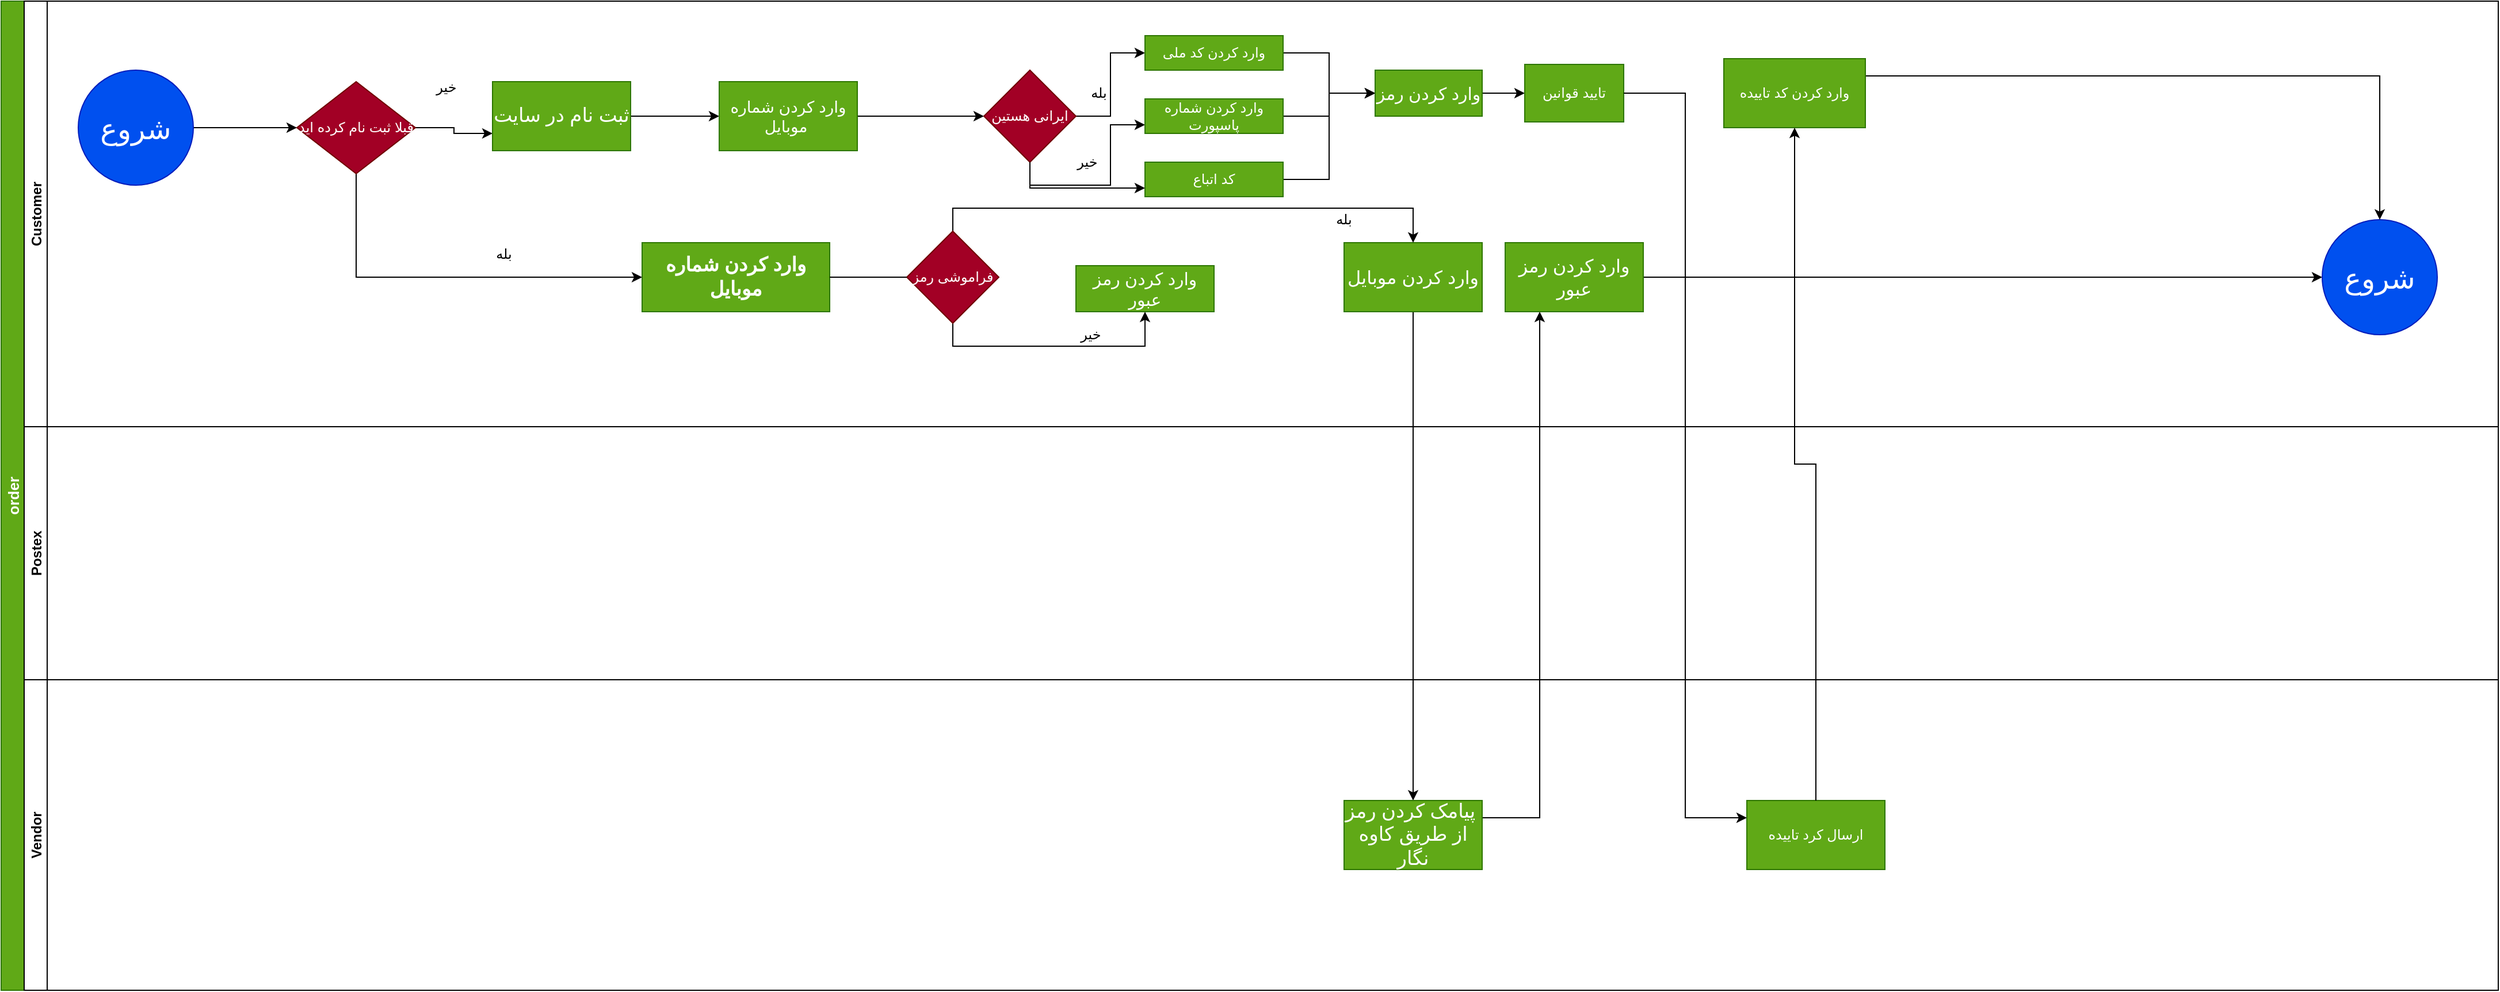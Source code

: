 <mxfile>
    <diagram id="zpSeZmU-PfWslatmxeUN" name="Page-1">
        <mxGraphModel dx="1171" dy="821" grid="1" gridSize="10" guides="1" tooltips="1" connect="1" arrows="1" fold="1" page="1" pageScale="1" pageWidth="2336" pageHeight="1654" math="0" shadow="0">
            <root>
                <mxCell id="0"/>
                <mxCell id="1" parent="0"/>
                <mxCell id="2" value="order" style="swimlane;childLayout=stackLayout;resizeParent=1;resizeParentMax=0;horizontal=0;startSize=20;horizontalStack=0;fillColor=#60a917;strokeColor=#2D7600;fontColor=#ffffff;fontSize=13;" vertex="1" parent="1">
                    <mxGeometry x="83" y="80" width="2170" height="860" as="geometry"/>
                </mxCell>
                <mxCell id="61" value="" style="edgeStyle=orthogonalEdgeStyle;rounded=0;orthogonalLoop=1;jettySize=auto;html=1;" edge="1" parent="2" source="58" target="60">
                    <mxGeometry relative="1" as="geometry"/>
                </mxCell>
                <mxCell id="63" value="" style="edgeStyle=orthogonalEdgeStyle;rounded=0;orthogonalLoop=1;jettySize=auto;html=1;" edge="1" parent="2" source="60" target="62">
                    <mxGeometry relative="1" as="geometry">
                        <Array as="points">
                            <mxPoint x="1337" y="710"/>
                        </Array>
                    </mxGeometry>
                </mxCell>
                <mxCell id="3" value="Customer" style="swimlane;startSize=20;horizontal=0;" vertex="1" parent="2">
                    <mxGeometry x="20" width="2150" height="370" as="geometry"/>
                </mxCell>
                <mxCell id="68" value="" style="edgeStyle=orthogonalEdgeStyle;rounded=0;orthogonalLoop=1;jettySize=auto;html=1;" edge="1" parent="3" source="50" target="67">
                    <mxGeometry relative="1" as="geometry"/>
                </mxCell>
                <mxCell id="50" value="&lt;font style=&quot;font-size: 25px&quot;&gt;شروع&lt;/font&gt;" style="ellipse;whiteSpace=wrap;html=1;aspect=fixed;fillColor=#0050ef;strokeColor=#001DBC;fontColor=#ffffff;" vertex="1" parent="3">
                    <mxGeometry x="47" y="60" width="100" height="100" as="geometry"/>
                </mxCell>
                <mxCell id="51" value="&lt;b&gt;&lt;font style=&quot;font-size: 17px&quot;&gt;وارد کردن شماره موبایل&lt;/font&gt;&lt;/b&gt;" style="whiteSpace=wrap;html=1;fontColor=#ffffff;strokeColor=#2D7600;fillColor=#60a917;" vertex="1" parent="3">
                    <mxGeometry x="537" y="210" width="163" height="60" as="geometry"/>
                </mxCell>
                <mxCell id="53" value="&lt;font style=&quot;font-size: 15px&quot;&gt;وارد کردن رمز عبور&lt;/font&gt;" style="whiteSpace=wrap;html=1;fontColor=#ffffff;strokeColor=#2D7600;fillColor=#60a917;" vertex="1" parent="3">
                    <mxGeometry x="914" y="230" width="120" height="40" as="geometry"/>
                </mxCell>
                <mxCell id="57" style="edgeStyle=orthogonalEdgeStyle;rounded=0;orthogonalLoop=1;jettySize=auto;html=1;exitX=0.5;exitY=1;exitDx=0;exitDy=0;entryX=0.5;entryY=1;entryDx=0;entryDy=0;" edge="1" parent="3" source="55" target="53">
                    <mxGeometry relative="1" as="geometry"/>
                </mxCell>
                <mxCell id="58" value="&lt;font style=&quot;font-size: 16px&quot;&gt;وارد کردن موبایل&lt;/font&gt;" style="whiteSpace=wrap;html=1;fontColor=#ffffff;strokeColor=#2D7600;fillColor=#60a917;" vertex="1" parent="3">
                    <mxGeometry x="1147" y="210" width="120" height="60" as="geometry"/>
                </mxCell>
                <mxCell id="132" style="edgeStyle=orthogonalEdgeStyle;rounded=0;orthogonalLoop=1;jettySize=auto;html=1;exitX=1;exitY=0.5;exitDx=0;exitDy=0;" edge="1" parent="3" source="62" target="64">
                    <mxGeometry relative="1" as="geometry"/>
                </mxCell>
                <mxCell id="62" value="&lt;font style=&quot;font-size: 16px&quot;&gt;وارد کردن رمز عبور&lt;/font&gt;" style="whiteSpace=wrap;html=1;fontColor=#ffffff;strokeColor=#2D7600;fillColor=#60a917;" vertex="1" parent="3">
                    <mxGeometry x="1287" y="210" width="120" height="60" as="geometry"/>
                </mxCell>
                <mxCell id="64" value="&lt;font style=&quot;font-size: 25px&quot;&gt;شروع&lt;/font&gt;" style="ellipse;whiteSpace=wrap;html=1;aspect=fixed;fillColor=#0050ef;strokeColor=#001DBC;fontColor=#ffffff;" vertex="1" parent="3">
                    <mxGeometry x="1997" y="190" width="100" height="100" as="geometry"/>
                </mxCell>
                <mxCell id="127" style="edgeStyle=orthogonalEdgeStyle;rounded=0;orthogonalLoop=1;jettySize=auto;html=1;exitX=0.5;exitY=1;exitDx=0;exitDy=0;entryX=0;entryY=0.5;entryDx=0;entryDy=0;" edge="1" parent="3" source="67" target="51">
                    <mxGeometry relative="1" as="geometry"/>
                </mxCell>
                <mxCell id="129" style="edgeStyle=orthogonalEdgeStyle;rounded=0;orthogonalLoop=1;jettySize=auto;html=1;exitX=1;exitY=0.5;exitDx=0;exitDy=0;entryX=0;entryY=0.75;entryDx=0;entryDy=0;" edge="1" parent="3" source="67" target="73">
                    <mxGeometry relative="1" as="geometry"/>
                </mxCell>
                <mxCell id="67" value="قبلا ثبت نام کرده اید" style="rhombus;whiteSpace=wrap;html=1;fontColor=#ffffff;strokeColor=#6F0000;fillColor=#a20025;" vertex="1" parent="3">
                    <mxGeometry x="237" y="70" width="103" height="80" as="geometry"/>
                </mxCell>
                <mxCell id="72" value="&lt;font color=&quot;#000000&quot;&gt;بله&lt;/font&gt;" style="text;html=1;strokeColor=none;fillColor=none;align=center;verticalAlign=middle;whiteSpace=wrap;rounded=0;" vertex="1" parent="3">
                    <mxGeometry x="397" y="210" width="40" height="20" as="geometry"/>
                </mxCell>
                <mxCell id="78" value="" style="edgeStyle=orthogonalEdgeStyle;rounded=0;orthogonalLoop=1;jettySize=auto;html=1;" edge="1" parent="3" source="73" target="77">
                    <mxGeometry relative="1" as="geometry"/>
                </mxCell>
                <mxCell id="73" value="&lt;font style=&quot;font-size: 17px&quot;&gt;ثبت نام در سایت&lt;/font&gt;" style="whiteSpace=wrap;html=1;fontColor=#ffffff;strokeColor=#2D7600;fillColor=#60a917;" vertex="1" parent="3">
                    <mxGeometry x="407" y="70" width="120" height="60" as="geometry"/>
                </mxCell>
                <mxCell id="82" value="" style="edgeStyle=orthogonalEdgeStyle;rounded=0;orthogonalLoop=1;jettySize=auto;html=1;" edge="1" parent="3" source="77" target="81">
                    <mxGeometry relative="1" as="geometry"/>
                </mxCell>
                <mxCell id="77" value="&lt;font style=&quot;font-size: 14px&quot;&gt;وارد کردن شماره موبایل&amp;nbsp;&lt;/font&gt;" style="whiteSpace=wrap;html=1;fontColor=#ffffff;strokeColor=#2D7600;fillColor=#60a917;" vertex="1" parent="3">
                    <mxGeometry x="604" y="70" width="120" height="60" as="geometry"/>
                </mxCell>
                <mxCell id="84" value="" style="edgeStyle=orthogonalEdgeStyle;rounded=0;orthogonalLoop=1;jettySize=auto;html=1;" edge="1" parent="3" source="81" target="83">
                    <mxGeometry relative="1" as="geometry"/>
                </mxCell>
                <mxCell id="90" style="edgeStyle=orthogonalEdgeStyle;rounded=0;orthogonalLoop=1;jettySize=auto;html=1;exitX=0.5;exitY=1;exitDx=0;exitDy=0;entryX=0;entryY=0.75;entryDx=0;entryDy=0;" edge="1" parent="3" source="81" target="86">
                    <mxGeometry relative="1" as="geometry"/>
                </mxCell>
                <mxCell id="81" value="ایرانی هستین" style="rhombus;whiteSpace=wrap;html=1;fontColor=#ffffff;strokeColor=#6F0000;fillColor=#a20025;" vertex="1" parent="3">
                    <mxGeometry x="834" y="60" width="80" height="80" as="geometry"/>
                </mxCell>
                <mxCell id="122" value="" style="edgeStyle=orthogonalEdgeStyle;rounded=0;orthogonalLoop=1;jettySize=auto;html=1;" edge="1" parent="3" source="83" target="121">
                    <mxGeometry relative="1" as="geometry"/>
                </mxCell>
                <mxCell id="83" value="وارد کردن کد ملی" style="whiteSpace=wrap;html=1;fontColor=#ffffff;strokeColor=#2D7600;fillColor=#60a917;" vertex="1" parent="3">
                    <mxGeometry x="974" y="30" width="120" height="30" as="geometry"/>
                </mxCell>
                <mxCell id="123" style="edgeStyle=orthogonalEdgeStyle;rounded=0;orthogonalLoop=1;jettySize=auto;html=1;exitX=1;exitY=0.5;exitDx=0;exitDy=0;entryX=0;entryY=0.5;entryDx=0;entryDy=0;" edge="1" parent="3" source="86" target="121">
                    <mxGeometry relative="1" as="geometry"/>
                </mxCell>
                <mxCell id="86" value="وارد کردن شماره پاسپورت" style="whiteSpace=wrap;html=1;fontColor=#ffffff;strokeColor=#2D7600;fillColor=#60a917;" vertex="1" parent="3">
                    <mxGeometry x="974" y="85" width="120" height="30" as="geometry"/>
                </mxCell>
                <mxCell id="120" value="&lt;font color=&quot;#000000&quot;&gt;خیر&lt;/font&gt;" style="text;html=1;strokeColor=none;fillColor=none;align=center;verticalAlign=middle;whiteSpace=wrap;rounded=0;" vertex="1" parent="3">
                    <mxGeometry x="904" y="130" width="40" height="20" as="geometry"/>
                </mxCell>
                <mxCell id="118" value="&lt;font color=&quot;#000000&quot;&gt;خیر&lt;/font&gt;" style="text;html=1;strokeColor=none;fillColor=none;align=center;verticalAlign=middle;whiteSpace=wrap;rounded=0;" vertex="1" parent="3">
                    <mxGeometry x="907" y="280" width="40" height="20" as="geometry"/>
                </mxCell>
                <mxCell id="126" value="" style="edgeStyle=orthogonalEdgeStyle;rounded=0;orthogonalLoop=1;jettySize=auto;html=1;" edge="1" parent="3" source="121" target="125">
                    <mxGeometry relative="1" as="geometry"/>
                </mxCell>
                <mxCell id="121" value="&lt;font style=&quot;font-size: 15px&quot;&gt;وارد کردن رمز&lt;/font&gt;" style="whiteSpace=wrap;html=1;fontColor=#ffffff;strokeColor=#2D7600;fillColor=#60a917;" vertex="1" parent="3">
                    <mxGeometry x="1174" y="60" width="93" height="40" as="geometry"/>
                </mxCell>
                <mxCell id="125" value="تایید قوانین" style="whiteSpace=wrap;html=1;fontColor=#ffffff;strokeColor=#2D7600;fillColor=#60a917;" vertex="1" parent="3">
                    <mxGeometry x="1304" y="55" width="86" height="50" as="geometry"/>
                </mxCell>
                <mxCell id="76" value="&lt;font color=&quot;#000000&quot;&gt;خیر&lt;/font&gt;" style="text;html=1;strokeColor=none;fillColor=none;align=center;verticalAlign=middle;whiteSpace=wrap;rounded=0;" vertex="1" parent="3">
                    <mxGeometry x="347" y="65" width="40" height="20" as="geometry"/>
                </mxCell>
                <mxCell id="131" style="edgeStyle=orthogonalEdgeStyle;rounded=0;orthogonalLoop=1;jettySize=auto;html=1;exitX=0.5;exitY=0;exitDx=0;exitDy=0;entryX=0.5;entryY=0;entryDx=0;entryDy=0;" edge="1" parent="3" source="55" target="58">
                    <mxGeometry relative="1" as="geometry"/>
                </mxCell>
                <mxCell id="55" value="فراموشی رمز" style="rhombus;whiteSpace=wrap;html=1;fontColor=#ffffff;strokeColor=#6F0000;fillColor=#a20025;" vertex="1" parent="3">
                    <mxGeometry x="767" y="200" width="80" height="80" as="geometry"/>
                </mxCell>
                <mxCell id="130" value="" style="edgeStyle=orthogonalEdgeStyle;rounded=0;orthogonalLoop=1;jettySize=auto;html=1;endArrow=none;" edge="1" parent="3" source="51" target="55">
                    <mxGeometry relative="1" as="geometry">
                        <mxPoint x="803" y="320" as="sourcePoint"/>
                        <mxPoint x="1157" y="320" as="targetPoint"/>
                    </mxGeometry>
                </mxCell>
                <mxCell id="140" style="edgeStyle=orthogonalEdgeStyle;rounded=0;orthogonalLoop=1;jettySize=auto;html=1;exitX=1;exitY=0.25;exitDx=0;exitDy=0;entryX=0.5;entryY=0;entryDx=0;entryDy=0;" edge="1" parent="3" source="134" target="64">
                    <mxGeometry relative="1" as="geometry"/>
                </mxCell>
                <mxCell id="134" value="وارد کردن کد تاییده" style="whiteSpace=wrap;html=1;fontColor=#ffffff;strokeColor=#2D7600;fillColor=#60a917;" vertex="1" parent="3">
                    <mxGeometry x="1477" y="50" width="123" height="60" as="geometry"/>
                </mxCell>
                <mxCell id="45" value="Postex" style="swimlane;startSize=20;horizontal=0;" vertex="1" parent="2">
                    <mxGeometry x="20" y="370" width="2150" height="220" as="geometry"/>
                </mxCell>
                <mxCell id="47" value="Vendor" style="swimlane;startSize=20;horizontal=0;" vertex="1" parent="2">
                    <mxGeometry x="20" y="590" width="2150" height="270" as="geometry"/>
                </mxCell>
                <mxCell id="60" value="&lt;font style=&quot;font-size: 17px&quot;&gt;پیامک کردن رمز&amp;nbsp;&lt;br&gt;از طریق کاوه نگار&lt;/font&gt;" style="whiteSpace=wrap;html=1;fontColor=#ffffff;strokeColor=#2D7600;fillColor=#60a917;" vertex="1" parent="47">
                    <mxGeometry x="1147" y="105" width="120" height="60" as="geometry"/>
                </mxCell>
                <mxCell id="136" value="ارسال کرد تاییده" style="whiteSpace=wrap;html=1;fontColor=#ffffff;strokeColor=#2D7600;fillColor=#60a917;" vertex="1" parent="47">
                    <mxGeometry x="1497" y="105" width="120" height="60" as="geometry"/>
                </mxCell>
                <mxCell id="138" style="edgeStyle=orthogonalEdgeStyle;rounded=0;orthogonalLoop=1;jettySize=auto;html=1;exitX=1;exitY=0.5;exitDx=0;exitDy=0;entryX=0;entryY=0.25;entryDx=0;entryDy=0;" edge="1" parent="2" source="125" target="136">
                    <mxGeometry relative="1" as="geometry"/>
                </mxCell>
                <mxCell id="139" style="edgeStyle=orthogonalEdgeStyle;rounded=0;orthogonalLoop=1;jettySize=auto;html=1;exitX=0.5;exitY=0;exitDx=0;exitDy=0;" edge="1" parent="2" source="136" target="134">
                    <mxGeometry relative="1" as="geometry"/>
                </mxCell>
                <mxCell id="124" style="edgeStyle=orthogonalEdgeStyle;rounded=0;orthogonalLoop=1;jettySize=auto;html=1;exitX=1;exitY=0.5;exitDx=0;exitDy=0;entryX=0;entryY=0.5;entryDx=0;entryDy=0;" edge="1" parent="1" source="87" target="121">
                    <mxGeometry relative="1" as="geometry"/>
                </mxCell>
                <mxCell id="87" value="کد اتباع" style="whiteSpace=wrap;html=1;fontColor=#ffffff;strokeColor=#2D7600;fillColor=#60a917;" vertex="1" parent="1">
                    <mxGeometry x="1077" y="220" width="120" height="30" as="geometry"/>
                </mxCell>
                <mxCell id="89" style="edgeStyle=orthogonalEdgeStyle;rounded=0;orthogonalLoop=1;jettySize=auto;html=1;exitX=0.5;exitY=1;exitDx=0;exitDy=0;entryX=0;entryY=0.75;entryDx=0;entryDy=0;" edge="1" parent="1" source="81" target="87">
                    <mxGeometry relative="1" as="geometry"/>
                </mxCell>
                <mxCell id="117" value="&lt;font color=&quot;#000000&quot;&gt;بله&lt;/font&gt;" style="text;html=1;strokeColor=none;fillColor=none;align=center;verticalAlign=middle;whiteSpace=wrap;rounded=0;" vertex="1" parent="1">
                    <mxGeometry x="1230" y="260" width="40" height="20" as="geometry"/>
                </mxCell>
                <mxCell id="119" value="&lt;font color=&quot;#000000&quot;&gt;بله&lt;/font&gt;" style="text;html=1;strokeColor=none;fillColor=none;align=center;verticalAlign=middle;whiteSpace=wrap;rounded=0;" vertex="1" parent="1">
                    <mxGeometry x="1017" y="150" width="40" height="20" as="geometry"/>
                </mxCell>
            </root>
        </mxGraphModel>
    </diagram>
</mxfile>